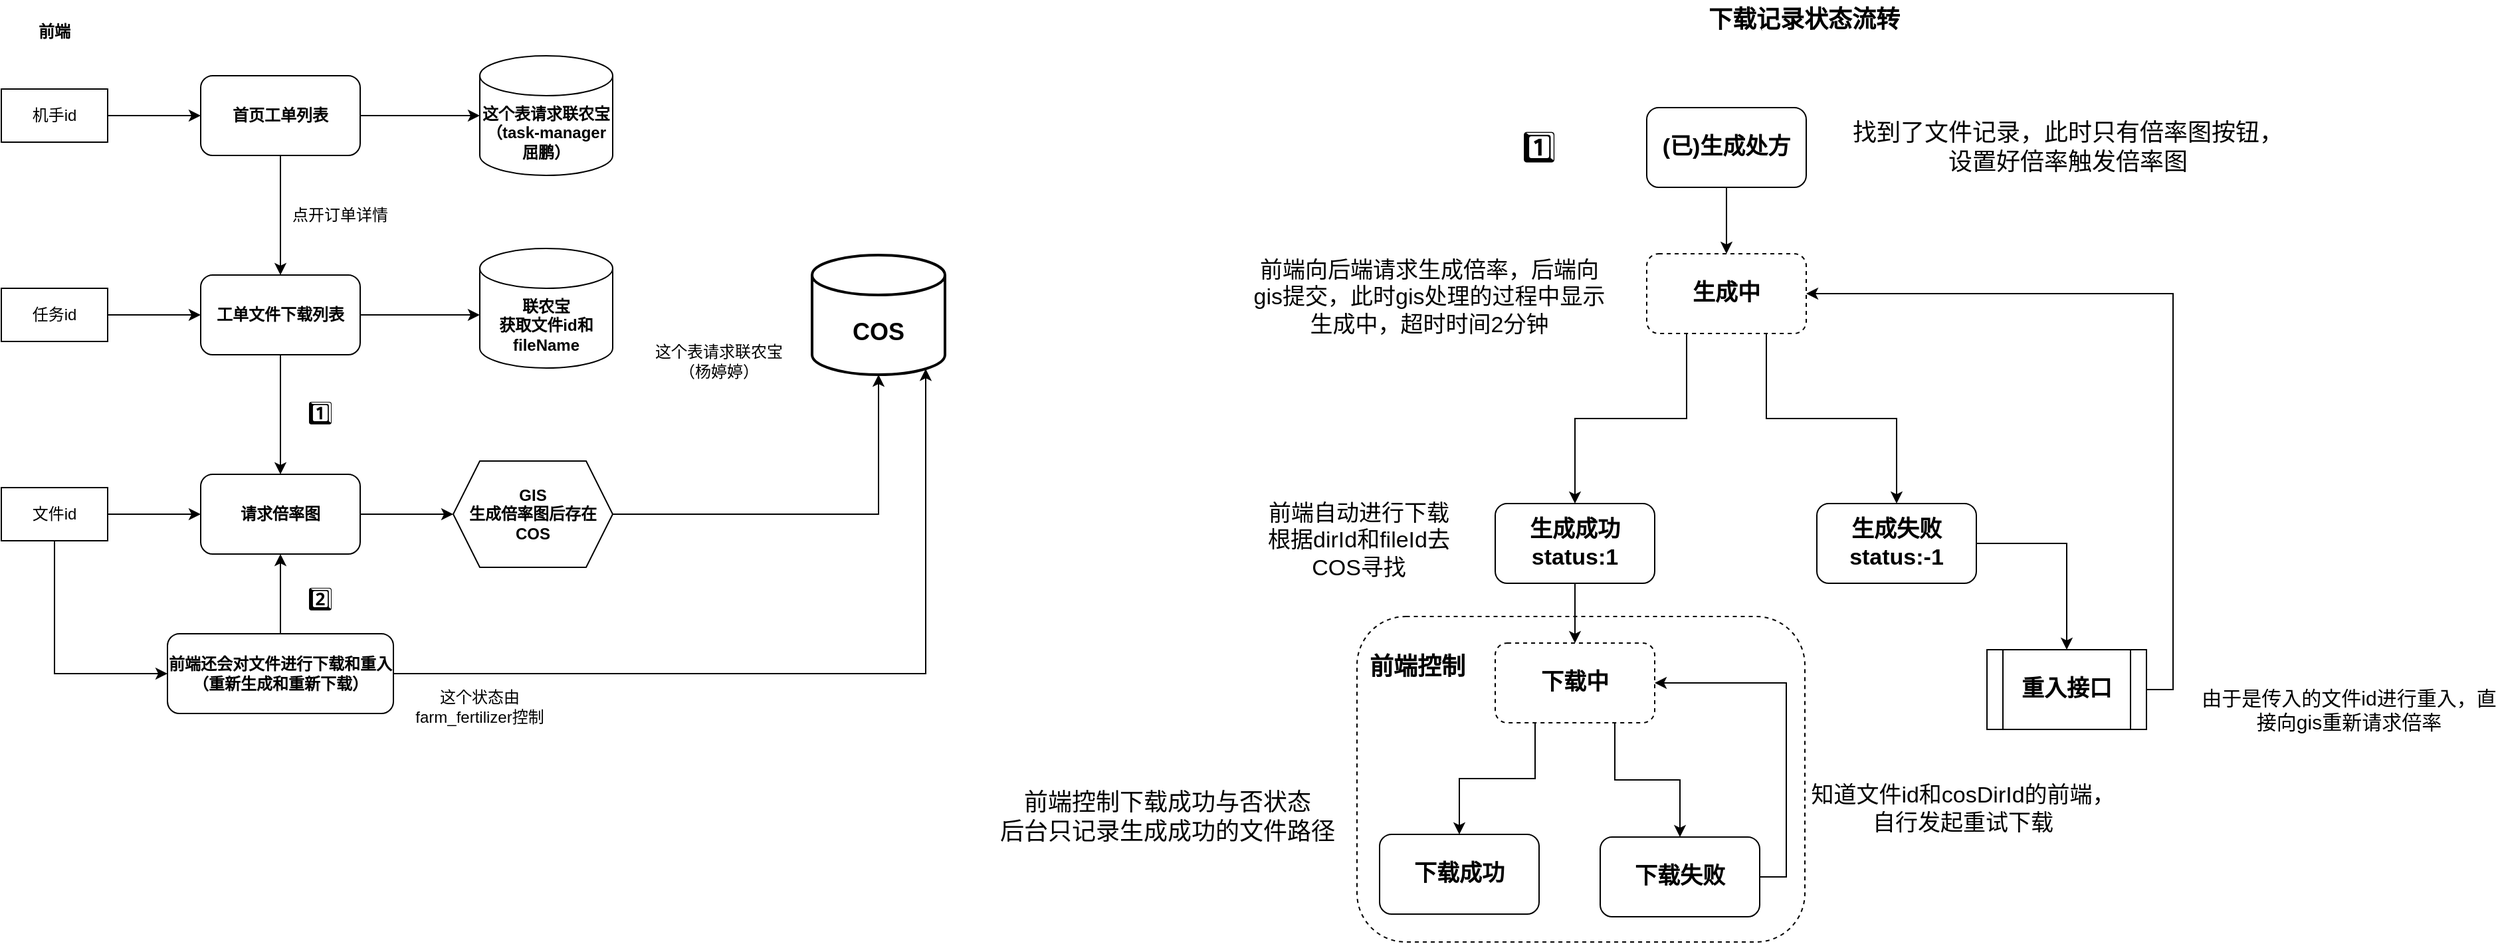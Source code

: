 <mxfile version="26.0.2">
  <diagram name="第 1 页" id="-bFmWnIOgYskP8WVXcl6">
    <mxGraphModel dx="2049" dy="1201" grid="0" gridSize="10" guides="1" tooltips="1" connect="1" arrows="1" fold="1" page="0" pageScale="1" pageWidth="827" pageHeight="1169" math="0" shadow="0">
      <root>
        <mxCell id="0" />
        <mxCell id="1" parent="0" />
        <mxCell id="Cx2d999oBa-6Gh2xM0pa-79" value="" style="rounded=1;whiteSpace=wrap;html=1;dashed=1;" vertex="1" parent="1">
          <mxGeometry x="1200" y="617" width="337" height="245" as="geometry" />
        </mxCell>
        <mxCell id="Cx2d999oBa-6Gh2xM0pa-6" style="edgeStyle=orthogonalEdgeStyle;rounded=0;orthogonalLoop=1;jettySize=auto;html=1;exitX=0.5;exitY=1;exitDx=0;exitDy=0;entryX=0.5;entryY=0;entryDx=0;entryDy=0;" edge="1" parent="1" source="Cx2d999oBa-6Gh2xM0pa-1" target="Cx2d999oBa-6Gh2xM0pa-5">
          <mxGeometry relative="1" as="geometry" />
        </mxCell>
        <mxCell id="Cx2d999oBa-6Gh2xM0pa-1" value="首页工单列表" style="rounded=1;whiteSpace=wrap;html=1;fontStyle=1" vertex="1" parent="1">
          <mxGeometry x="330" y="210" width="120" height="60" as="geometry" />
        </mxCell>
        <mxCell id="Cx2d999oBa-6Gh2xM0pa-4" style="edgeStyle=orthogonalEdgeStyle;rounded=0;orthogonalLoop=1;jettySize=auto;html=1;exitX=1;exitY=0.5;exitDx=0;exitDy=0;entryX=0;entryY=0.5;entryDx=0;entryDy=0;" edge="1" parent="1" source="Cx2d999oBa-6Gh2xM0pa-3" target="Cx2d999oBa-6Gh2xM0pa-1">
          <mxGeometry relative="1" as="geometry" />
        </mxCell>
        <mxCell id="Cx2d999oBa-6Gh2xM0pa-3" value="机手id" style="rounded=0;whiteSpace=wrap;html=1;" vertex="1" parent="1">
          <mxGeometry x="180" y="220" width="80" height="40" as="geometry" />
        </mxCell>
        <mxCell id="Cx2d999oBa-6Gh2xM0pa-14" style="edgeStyle=orthogonalEdgeStyle;rounded=0;orthogonalLoop=1;jettySize=auto;html=1;exitX=1;exitY=0.5;exitDx=0;exitDy=0;" edge="1" parent="1" source="Cx2d999oBa-6Gh2xM0pa-5">
          <mxGeometry relative="1" as="geometry">
            <mxPoint x="540" y="390" as="targetPoint" />
          </mxGeometry>
        </mxCell>
        <mxCell id="Cx2d999oBa-6Gh2xM0pa-15" style="edgeStyle=orthogonalEdgeStyle;rounded=0;orthogonalLoop=1;jettySize=auto;html=1;exitX=0.5;exitY=1;exitDx=0;exitDy=0;" edge="1" parent="1" source="Cx2d999oBa-6Gh2xM0pa-5">
          <mxGeometry relative="1" as="geometry">
            <mxPoint x="390" y="510" as="targetPoint" />
          </mxGeometry>
        </mxCell>
        <mxCell id="Cx2d999oBa-6Gh2xM0pa-5" value="工单文件下载列表" style="rounded=1;whiteSpace=wrap;html=1;fontStyle=1" vertex="1" parent="1">
          <mxGeometry x="330" y="360" width="120" height="60" as="geometry" />
        </mxCell>
        <mxCell id="Cx2d999oBa-6Gh2xM0pa-7" value="点开订单详情" style="text;html=1;align=center;verticalAlign=middle;whiteSpace=wrap;rounded=0;" vertex="1" parent="1">
          <mxGeometry x="390" y="300" width="90" height="30" as="geometry" />
        </mxCell>
        <mxCell id="Cx2d999oBa-6Gh2xM0pa-9" style="edgeStyle=orthogonalEdgeStyle;rounded=0;orthogonalLoop=1;jettySize=auto;html=1;exitX=1;exitY=0.5;exitDx=0;exitDy=0;" edge="1" parent="1" source="Cx2d999oBa-6Gh2xM0pa-8" target="Cx2d999oBa-6Gh2xM0pa-5">
          <mxGeometry relative="1" as="geometry" />
        </mxCell>
        <mxCell id="Cx2d999oBa-6Gh2xM0pa-8" value="任务id" style="rounded=0;whiteSpace=wrap;html=1;" vertex="1" parent="1">
          <mxGeometry x="180" y="370" width="80" height="40" as="geometry" />
        </mxCell>
        <mxCell id="Cx2d999oBa-6Gh2xM0pa-11" value="这个表请求联农宝&lt;div&gt;（杨婷婷）&lt;/div&gt;" style="text;html=1;align=center;verticalAlign=middle;whiteSpace=wrap;rounded=0;" vertex="1" parent="1">
          <mxGeometry x="660" y="410" width="120" height="30" as="geometry" />
        </mxCell>
        <mxCell id="Cx2d999oBa-6Gh2xM0pa-18" style="edgeStyle=orthogonalEdgeStyle;rounded=0;orthogonalLoop=1;jettySize=auto;html=1;exitX=1;exitY=0.5;exitDx=0;exitDy=0;entryX=0;entryY=0.5;entryDx=0;entryDy=0;" edge="1" parent="1" source="Cx2d999oBa-6Gh2xM0pa-16" target="Cx2d999oBa-6Gh2xM0pa-17">
          <mxGeometry relative="1" as="geometry" />
        </mxCell>
        <mxCell id="Cx2d999oBa-6Gh2xM0pa-29" style="edgeStyle=orthogonalEdgeStyle;rounded=0;orthogonalLoop=1;jettySize=auto;html=1;exitX=0.5;exitY=1;exitDx=0;exitDy=0;entryX=0;entryY=0.5;entryDx=0;entryDy=0;" edge="1" parent="1" source="Cx2d999oBa-6Gh2xM0pa-16" target="Cx2d999oBa-6Gh2xM0pa-28">
          <mxGeometry relative="1" as="geometry" />
        </mxCell>
        <mxCell id="Cx2d999oBa-6Gh2xM0pa-16" value="文件id" style="rounded=0;whiteSpace=wrap;html=1;" vertex="1" parent="1">
          <mxGeometry x="180" y="520" width="80" height="40" as="geometry" />
        </mxCell>
        <mxCell id="Cx2d999oBa-6Gh2xM0pa-27" style="edgeStyle=orthogonalEdgeStyle;rounded=0;orthogonalLoop=1;jettySize=auto;html=1;exitX=1;exitY=0.5;exitDx=0;exitDy=0;" edge="1" parent="1" source="Cx2d999oBa-6Gh2xM0pa-17" target="Cx2d999oBa-6Gh2xM0pa-26">
          <mxGeometry relative="1" as="geometry" />
        </mxCell>
        <mxCell id="Cx2d999oBa-6Gh2xM0pa-17" value="请求倍率图" style="rounded=1;whiteSpace=wrap;html=1;fontStyle=1" vertex="1" parent="1">
          <mxGeometry x="330" y="510" width="120" height="60" as="geometry" />
        </mxCell>
        <mxCell id="Cx2d999oBa-6Gh2xM0pa-19" value="&lt;span style=&quot;font-weight: 700;&quot;&gt;联农宝&lt;/span&gt;&lt;div style=&quot;font-weight: 700;&quot;&gt;获取文件id和fileName&lt;/div&gt;" style="shape=cylinder3;whiteSpace=wrap;html=1;boundedLbl=1;backgroundOutline=1;size=15;" vertex="1" parent="1">
          <mxGeometry x="540" y="340" width="100" height="90" as="geometry" />
        </mxCell>
        <mxCell id="Cx2d999oBa-6Gh2xM0pa-22" value="这个表请求联农宝（task-manager&lt;div&gt;屈鹏）&lt;br&gt;&lt;/div&gt;" style="shape=cylinder3;whiteSpace=wrap;html=1;boundedLbl=1;backgroundOutline=1;size=15;fontStyle=1" vertex="1" parent="1">
          <mxGeometry x="540" y="195" width="100" height="90" as="geometry" />
        </mxCell>
        <mxCell id="Cx2d999oBa-6Gh2xM0pa-23" style="edgeStyle=orthogonalEdgeStyle;rounded=0;orthogonalLoop=1;jettySize=auto;html=1;exitX=1;exitY=0.5;exitDx=0;exitDy=0;entryX=0;entryY=0.5;entryDx=0;entryDy=0;entryPerimeter=0;" edge="1" parent="1" source="Cx2d999oBa-6Gh2xM0pa-1" target="Cx2d999oBa-6Gh2xM0pa-22">
          <mxGeometry relative="1" as="geometry" />
        </mxCell>
        <mxCell id="Cx2d999oBa-6Gh2xM0pa-25" value="COS" style="shape=cylinder3;whiteSpace=wrap;html=1;boundedLbl=1;backgroundOutline=1;size=15;fontStyle=1;strokeWidth=2;perimeterSpacing=0;fontSize=18;" vertex="1" parent="1">
          <mxGeometry x="790" y="345" width="100" height="90" as="geometry" />
        </mxCell>
        <mxCell id="Cx2d999oBa-6Gh2xM0pa-26" value="&lt;b&gt;GIS&lt;/b&gt;&lt;div&gt;&lt;b&gt;生成倍率图后存在COS&lt;/b&gt;&lt;/div&gt;" style="shape=hexagon;perimeter=hexagonPerimeter2;whiteSpace=wrap;html=1;fixedSize=1;" vertex="1" parent="1">
          <mxGeometry x="520" y="500" width="120" height="80" as="geometry" />
        </mxCell>
        <mxCell id="Cx2d999oBa-6Gh2xM0pa-33" style="edgeStyle=orthogonalEdgeStyle;rounded=0;orthogonalLoop=1;jettySize=auto;html=1;exitX=0.5;exitY=0;exitDx=0;exitDy=0;entryX=0.5;entryY=1;entryDx=0;entryDy=0;" edge="1" parent="1" source="Cx2d999oBa-6Gh2xM0pa-28" target="Cx2d999oBa-6Gh2xM0pa-17">
          <mxGeometry relative="1" as="geometry" />
        </mxCell>
        <mxCell id="Cx2d999oBa-6Gh2xM0pa-28" value="前端还会对文件进行下载和重入&lt;div&gt;（重新生成和重新下载）&lt;/div&gt;" style="rounded=1;whiteSpace=wrap;html=1;fontStyle=1" vertex="1" parent="1">
          <mxGeometry x="305" y="630" width="170" height="60" as="geometry" />
        </mxCell>
        <mxCell id="Cx2d999oBa-6Gh2xM0pa-30" value="这个状态由farm_fertilizer控制" style="text;html=1;align=center;verticalAlign=middle;whiteSpace=wrap;rounded=0;" vertex="1" parent="1">
          <mxGeometry x="490" y="670" width="100" height="30" as="geometry" />
        </mxCell>
        <mxCell id="Cx2d999oBa-6Gh2xM0pa-31" style="edgeStyle=orthogonalEdgeStyle;rounded=0;orthogonalLoop=1;jettySize=auto;html=1;exitX=1;exitY=0.5;exitDx=0;exitDy=0;entryX=0.5;entryY=1;entryDx=0;entryDy=0;entryPerimeter=0;" edge="1" parent="1" source="Cx2d999oBa-6Gh2xM0pa-26" target="Cx2d999oBa-6Gh2xM0pa-25">
          <mxGeometry relative="1" as="geometry" />
        </mxCell>
        <mxCell id="Cx2d999oBa-6Gh2xM0pa-34" style="edgeStyle=orthogonalEdgeStyle;rounded=0;orthogonalLoop=1;jettySize=auto;html=1;exitX=1;exitY=0.5;exitDx=0;exitDy=0;entryX=0.855;entryY=1;entryDx=0;entryDy=-4.35;entryPerimeter=0;" edge="1" parent="1" source="Cx2d999oBa-6Gh2xM0pa-28" target="Cx2d999oBa-6Gh2xM0pa-25">
          <mxGeometry relative="1" as="geometry" />
        </mxCell>
        <mxCell id="Cx2d999oBa-6Gh2xM0pa-35" value="&lt;font style=&quot;font-size: 17px;&quot;&gt;1️⃣&lt;/font&gt;" style="text;html=1;align=center;verticalAlign=middle;whiteSpace=wrap;rounded=0;" vertex="1" parent="1">
          <mxGeometry x="390" y="450" width="60" height="30" as="geometry" />
        </mxCell>
        <mxCell id="Cx2d999oBa-6Gh2xM0pa-36" value="&lt;font style=&quot;font-size: 17px;&quot;&gt;2️⃣&lt;/font&gt;" style="text;html=1;align=center;verticalAlign=middle;whiteSpace=wrap;rounded=0;" vertex="1" parent="1">
          <mxGeometry x="390" y="590" width="60" height="30" as="geometry" />
        </mxCell>
        <mxCell id="Cx2d999oBa-6Gh2xM0pa-37" value="前端" style="text;html=1;align=center;verticalAlign=middle;whiteSpace=wrap;rounded=0;fontStyle=1" vertex="1" parent="1">
          <mxGeometry x="190" y="162" width="60" height="30" as="geometry" />
        </mxCell>
        <mxCell id="Cx2d999oBa-6Gh2xM0pa-38" value="&lt;font style=&quot;font-size: 23px;&quot;&gt;1️⃣&lt;/font&gt;" style="text;html=1;align=center;verticalAlign=middle;whiteSpace=wrap;rounded=0;" vertex="1" parent="1">
          <mxGeometry x="1307" y="249" width="60" height="30" as="geometry" />
        </mxCell>
        <mxCell id="Cx2d999oBa-6Gh2xM0pa-45" style="edgeStyle=orthogonalEdgeStyle;rounded=0;orthogonalLoop=1;jettySize=auto;html=1;exitX=0.5;exitY=1;exitDx=0;exitDy=0;entryX=0.5;entryY=0;entryDx=0;entryDy=0;" edge="1" parent="1" source="Cx2d999oBa-6Gh2xM0pa-39" target="Cx2d999oBa-6Gh2xM0pa-42">
          <mxGeometry relative="1" as="geometry" />
        </mxCell>
        <mxCell id="Cx2d999oBa-6Gh2xM0pa-39" value="&lt;font style=&quot;font-size: 17px;&quot;&gt;(已)生成处方&lt;/font&gt;" style="rounded=1;whiteSpace=wrap;html=1;fontStyle=1" vertex="1" parent="1">
          <mxGeometry x="1418" y="234" width="120" height="60" as="geometry" />
        </mxCell>
        <mxCell id="Cx2d999oBa-6Gh2xM0pa-40" value="&lt;b&gt;&lt;font style=&quot;font-size: 18px;&quot;&gt;下载记录状态流转&lt;/font&gt;&lt;/b&gt;" style="text;html=1;align=center;verticalAlign=middle;whiteSpace=wrap;rounded=0;" vertex="1" parent="1">
          <mxGeometry x="1383" y="153" width="307" height="30" as="geometry" />
        </mxCell>
        <mxCell id="Cx2d999oBa-6Gh2xM0pa-41" value="找到了文件记录，此时只有倍率图按钮，设置好倍率触发倍率图" style="text;html=1;align=center;verticalAlign=middle;whiteSpace=wrap;rounded=0;fontSize=18;" vertex="1" parent="1">
          <mxGeometry x="1565" y="249" width="340" height="30" as="geometry" />
        </mxCell>
        <mxCell id="Cx2d999oBa-6Gh2xM0pa-49" style="edgeStyle=orthogonalEdgeStyle;rounded=0;orthogonalLoop=1;jettySize=auto;html=1;exitX=0.25;exitY=1;exitDx=0;exitDy=0;" edge="1" parent="1" source="Cx2d999oBa-6Gh2xM0pa-42" target="Cx2d999oBa-6Gh2xM0pa-46">
          <mxGeometry relative="1" as="geometry" />
        </mxCell>
        <mxCell id="Cx2d999oBa-6Gh2xM0pa-50" style="edgeStyle=orthogonalEdgeStyle;rounded=0;orthogonalLoop=1;jettySize=auto;html=1;exitX=0.75;exitY=1;exitDx=0;exitDy=0;entryX=0.5;entryY=0;entryDx=0;entryDy=0;" edge="1" parent="1" source="Cx2d999oBa-6Gh2xM0pa-42" target="Cx2d999oBa-6Gh2xM0pa-48">
          <mxGeometry relative="1" as="geometry" />
        </mxCell>
        <mxCell id="Cx2d999oBa-6Gh2xM0pa-42" value="&lt;font style=&quot;font-size: 17px;&quot;&gt;生成中&lt;/font&gt;" style="rounded=1;whiteSpace=wrap;html=1;fontStyle=1;dashed=1;" vertex="1" parent="1">
          <mxGeometry x="1418" y="344" width="120" height="60" as="geometry" />
        </mxCell>
        <mxCell id="Cx2d999oBa-6Gh2xM0pa-43" value="前端向后端请求生成倍率，后端向gis提交，此时gis处理的过程中显示生成中，超时时间2分钟" style="text;html=1;align=center;verticalAlign=middle;whiteSpace=wrap;rounded=0;fontSize=17;" vertex="1" parent="1">
          <mxGeometry x="1116" y="362" width="277" height="30" as="geometry" />
        </mxCell>
        <mxCell id="Cx2d999oBa-6Gh2xM0pa-58" style="edgeStyle=orthogonalEdgeStyle;rounded=0;orthogonalLoop=1;jettySize=auto;html=1;exitX=0.5;exitY=1;exitDx=0;exitDy=0;entryX=0.5;entryY=0;entryDx=0;entryDy=0;" edge="1" parent="1" source="Cx2d999oBa-6Gh2xM0pa-46" target="Cx2d999oBa-6Gh2xM0pa-57">
          <mxGeometry relative="1" as="geometry" />
        </mxCell>
        <mxCell id="Cx2d999oBa-6Gh2xM0pa-46" value="&lt;font style=&quot;font-size: 17px;&quot;&gt;生成成功&lt;/font&gt;&lt;div&gt;&lt;span style=&quot;font-size: 17px;&quot;&gt;status:1&lt;/span&gt;&lt;/div&gt;" style="rounded=1;whiteSpace=wrap;html=1;fontStyle=1" vertex="1" parent="1">
          <mxGeometry x="1304" y="532" width="120" height="60" as="geometry" />
        </mxCell>
        <mxCell id="Cx2d999oBa-6Gh2xM0pa-67" style="edgeStyle=orthogonalEdgeStyle;rounded=0;orthogonalLoop=1;jettySize=auto;html=1;exitX=1;exitY=0.5;exitDx=0;exitDy=0;entryX=0.5;entryY=0;entryDx=0;entryDy=0;" edge="1" parent="1" source="Cx2d999oBa-6Gh2xM0pa-48" target="Cx2d999oBa-6Gh2xM0pa-66">
          <mxGeometry relative="1" as="geometry" />
        </mxCell>
        <mxCell id="Cx2d999oBa-6Gh2xM0pa-48" value="&lt;font style=&quot;font-size: 17px;&quot;&gt;生成失败&lt;/font&gt;&lt;div&gt;&lt;font style=&quot;font-size: 17px;&quot;&gt;status:-1&lt;br&gt;&lt;/font&gt;&lt;/div&gt;" style="rounded=1;whiteSpace=wrap;html=1;fontStyle=1" vertex="1" parent="1">
          <mxGeometry x="1546" y="532" width="120" height="60" as="geometry" />
        </mxCell>
        <mxCell id="Cx2d999oBa-6Gh2xM0pa-51" value="前端自动进行下载&lt;br&gt;根据dirId和fileId去COS寻找" style="text;html=1;align=center;verticalAlign=middle;whiteSpace=wrap;rounded=0;fontSize=17;" vertex="1" parent="1">
          <mxGeometry x="1127" y="545" width="149" height="30" as="geometry" />
        </mxCell>
        <mxCell id="Cx2d999oBa-6Gh2xM0pa-52" value="&lt;font style=&quot;font-size: 17px;&quot;&gt;下载成功&lt;/font&gt;" style="rounded=1;whiteSpace=wrap;html=1;fontStyle=1" vertex="1" parent="1">
          <mxGeometry x="1217" y="781" width="120" height="60" as="geometry" />
        </mxCell>
        <mxCell id="Cx2d999oBa-6Gh2xM0pa-78" style="edgeStyle=orthogonalEdgeStyle;rounded=0;orthogonalLoop=1;jettySize=auto;html=1;exitX=1;exitY=0.5;exitDx=0;exitDy=0;entryX=1;entryY=0.5;entryDx=0;entryDy=0;" edge="1" parent="1" source="Cx2d999oBa-6Gh2xM0pa-53" target="Cx2d999oBa-6Gh2xM0pa-57">
          <mxGeometry relative="1" as="geometry" />
        </mxCell>
        <mxCell id="Cx2d999oBa-6Gh2xM0pa-53" value="&lt;font style=&quot;font-size: 17px;&quot;&gt;下载失败&lt;/font&gt;" style="rounded=1;whiteSpace=wrap;html=1;fontStyle=1" vertex="1" parent="1">
          <mxGeometry x="1383" y="783" width="120" height="60" as="geometry" />
        </mxCell>
        <mxCell id="Cx2d999oBa-6Gh2xM0pa-59" style="edgeStyle=orthogonalEdgeStyle;rounded=0;orthogonalLoop=1;jettySize=auto;html=1;exitX=0.25;exitY=1;exitDx=0;exitDy=0;entryX=0.5;entryY=0;entryDx=0;entryDy=0;" edge="1" parent="1" source="Cx2d999oBa-6Gh2xM0pa-57" target="Cx2d999oBa-6Gh2xM0pa-52">
          <mxGeometry relative="1" as="geometry" />
        </mxCell>
        <mxCell id="Cx2d999oBa-6Gh2xM0pa-60" style="edgeStyle=orthogonalEdgeStyle;rounded=0;orthogonalLoop=1;jettySize=auto;html=1;exitX=0.75;exitY=1;exitDx=0;exitDy=0;entryX=0.5;entryY=0;entryDx=0;entryDy=0;" edge="1" parent="1" source="Cx2d999oBa-6Gh2xM0pa-57" target="Cx2d999oBa-6Gh2xM0pa-53">
          <mxGeometry relative="1" as="geometry" />
        </mxCell>
        <mxCell id="Cx2d999oBa-6Gh2xM0pa-57" value="&lt;font style=&quot;font-size: 17px;&quot;&gt;下载中&lt;/font&gt;" style="rounded=1;whiteSpace=wrap;html=1;fontStyle=1;dashed=1;" vertex="1" parent="1">
          <mxGeometry x="1304" y="637" width="120" height="60" as="geometry" />
        </mxCell>
        <mxCell id="Cx2d999oBa-6Gh2xM0pa-77" style="edgeStyle=orthogonalEdgeStyle;rounded=0;orthogonalLoop=1;jettySize=auto;html=1;exitX=1;exitY=0.5;exitDx=0;exitDy=0;entryX=1;entryY=0.5;entryDx=0;entryDy=0;" edge="1" parent="1" source="Cx2d999oBa-6Gh2xM0pa-66" target="Cx2d999oBa-6Gh2xM0pa-42">
          <mxGeometry relative="1" as="geometry" />
        </mxCell>
        <mxCell id="Cx2d999oBa-6Gh2xM0pa-66" value="&lt;span style=&quot;font-size: 17px; font-weight: 700;&quot;&gt;重入接口&lt;/span&gt;" style="shape=process;whiteSpace=wrap;html=1;backgroundOutline=1;" vertex="1" parent="1">
          <mxGeometry x="1674" y="642" width="120" height="60" as="geometry" />
        </mxCell>
        <mxCell id="Cx2d999oBa-6Gh2xM0pa-75" value="由于是传入的文件id进行重入，直接向gis重新请求倍率" style="text;html=1;align=center;verticalAlign=middle;whiteSpace=wrap;rounded=0;fontSize=15;" vertex="1" parent="1">
          <mxGeometry x="1834" y="672" width="225" height="30" as="geometry" />
        </mxCell>
        <mxCell id="Cx2d999oBa-6Gh2xM0pa-76" value="知道文件id和cosDirId的前端，自行发起重试下载" style="text;html=1;align=center;verticalAlign=middle;whiteSpace=wrap;rounded=0;fontSize=17;" vertex="1" parent="1">
          <mxGeometry x="1536" y="747" width="240" height="30" as="geometry" />
        </mxCell>
        <mxCell id="Cx2d999oBa-6Gh2xM0pa-80" value="&lt;font style=&quot;font-size: 18px;&quot;&gt;前端控制下载成功与否状态&lt;/font&gt;&lt;div&gt;&lt;font style=&quot;font-size: 18px;&quot;&gt;后台只记录生成成功的文件路径&lt;/font&gt;&lt;/div&gt;" style="text;html=1;align=center;verticalAlign=middle;resizable=0;points=[];autosize=1;strokeColor=none;fillColor=none;" vertex="1" parent="1">
          <mxGeometry x="922" y="740" width="270" height="55" as="geometry" />
        </mxCell>
        <mxCell id="Cx2d999oBa-6Gh2xM0pa-82" value="&lt;span style=&quot;font-size: 18px;&quot;&gt;前端控制&lt;/span&gt;" style="text;html=1;align=center;verticalAlign=middle;resizable=0;points=[];autosize=1;strokeColor=none;fillColor=none;fontStyle=1" vertex="1" parent="1">
          <mxGeometry x="1200" y="638" width="90" height="34" as="geometry" />
        </mxCell>
      </root>
    </mxGraphModel>
  </diagram>
</mxfile>
